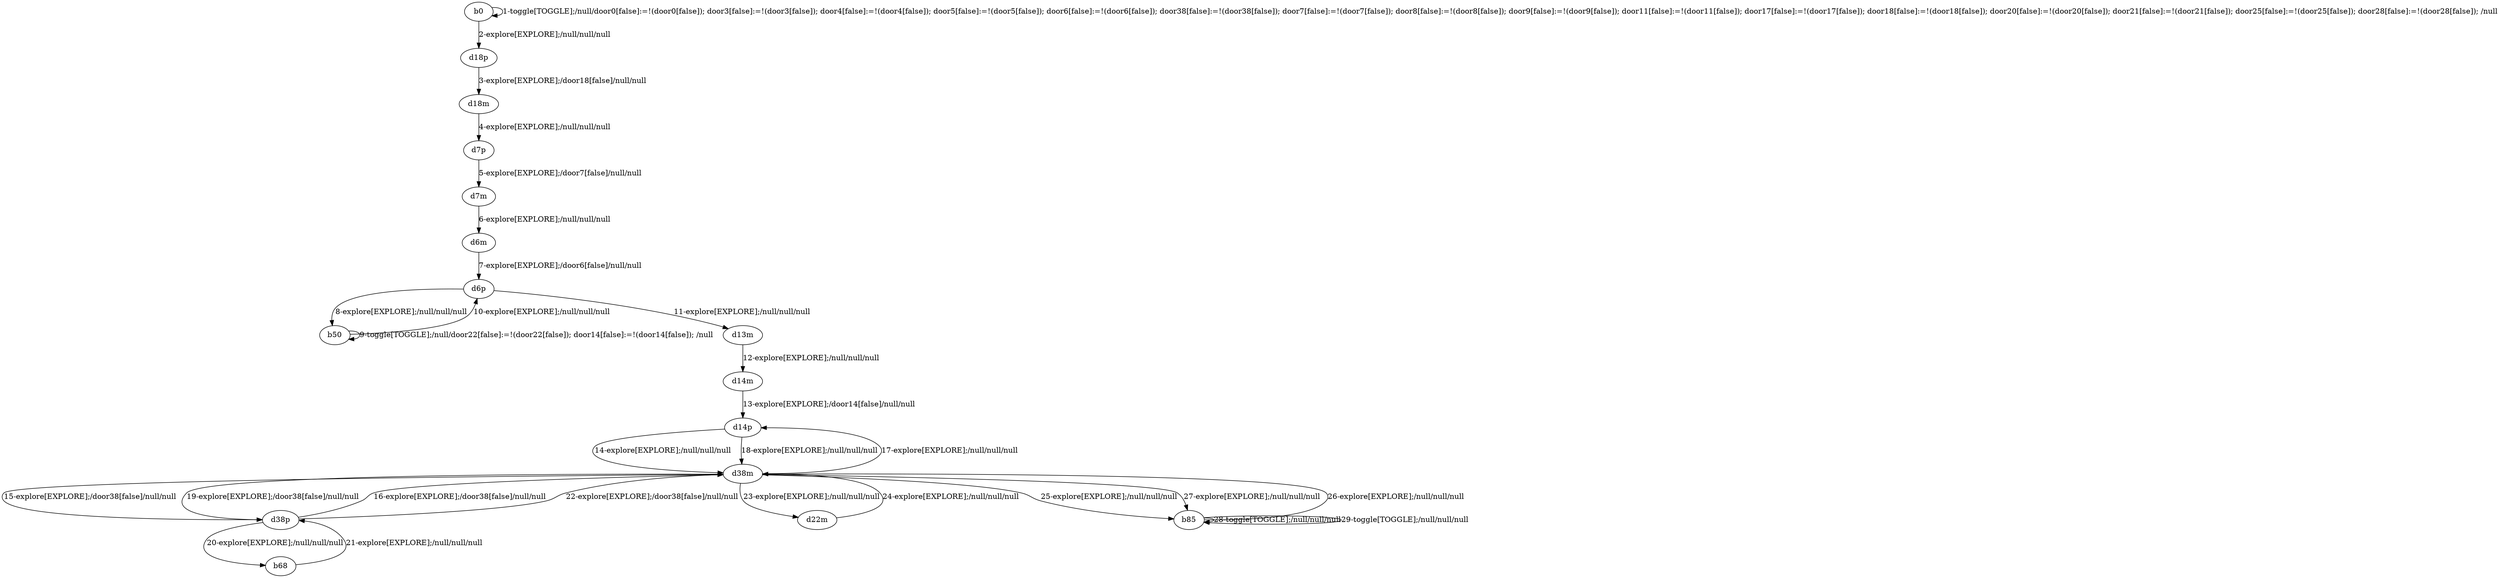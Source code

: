 # Total number of goals covered by this test: 3
# b68 --> d38p
# d38p --> b68
# d22m --> d38m

digraph g {
"b0" -> "b0" [label = "1-toggle[TOGGLE];/null/door0[false]:=!(door0[false]); door3[false]:=!(door3[false]); door4[false]:=!(door4[false]); door5[false]:=!(door5[false]); door6[false]:=!(door6[false]); door38[false]:=!(door38[false]); door7[false]:=!(door7[false]); door8[false]:=!(door8[false]); door9[false]:=!(door9[false]); door11[false]:=!(door11[false]); door17[false]:=!(door17[false]); door18[false]:=!(door18[false]); door20[false]:=!(door20[false]); door21[false]:=!(door21[false]); door25[false]:=!(door25[false]); door28[false]:=!(door28[false]); /null"];
"b0" -> "d18p" [label = "2-explore[EXPLORE];/null/null/null"];
"d18p" -> "d18m" [label = "3-explore[EXPLORE];/door18[false]/null/null"];
"d18m" -> "d7p" [label = "4-explore[EXPLORE];/null/null/null"];
"d7p" -> "d7m" [label = "5-explore[EXPLORE];/door7[false]/null/null"];
"d7m" -> "d6m" [label = "6-explore[EXPLORE];/null/null/null"];
"d6m" -> "d6p" [label = "7-explore[EXPLORE];/door6[false]/null/null"];
"d6p" -> "b50" [label = "8-explore[EXPLORE];/null/null/null"];
"b50" -> "b50" [label = "9-toggle[TOGGLE];/null/door22[false]:=!(door22[false]); door14[false]:=!(door14[false]); /null"];
"b50" -> "d6p" [label = "10-explore[EXPLORE];/null/null/null"];
"d6p" -> "d13m" [label = "11-explore[EXPLORE];/null/null/null"];
"d13m" -> "d14m" [label = "12-explore[EXPLORE];/null/null/null"];
"d14m" -> "d14p" [label = "13-explore[EXPLORE];/door14[false]/null/null"];
"d14p" -> "d38m" [label = "14-explore[EXPLORE];/null/null/null"];
"d38m" -> "d38p" [label = "15-explore[EXPLORE];/door38[false]/null/null"];
"d38p" -> "d38m" [label = "16-explore[EXPLORE];/door38[false]/null/null"];
"d38m" -> "d14p" [label = "17-explore[EXPLORE];/null/null/null"];
"d14p" -> "d38m" [label = "18-explore[EXPLORE];/null/null/null"];
"d38m" -> "d38p" [label = "19-explore[EXPLORE];/door38[false]/null/null"];
"d38p" -> "b68" [label = "20-explore[EXPLORE];/null/null/null"];
"b68" -> "d38p" [label = "21-explore[EXPLORE];/null/null/null"];
"d38p" -> "d38m" [label = "22-explore[EXPLORE];/door38[false]/null/null"];
"d38m" -> "d22m" [label = "23-explore[EXPLORE];/null/null/null"];
"d22m" -> "d38m" [label = "24-explore[EXPLORE];/null/null/null"];
"d38m" -> "b85" [label = "25-explore[EXPLORE];/null/null/null"];
"b85" -> "d38m" [label = "26-explore[EXPLORE];/null/null/null"];
"d38m" -> "b85" [label = "27-explore[EXPLORE];/null/null/null"];
"b85" -> "b85" [label = "28-toggle[TOGGLE];/null/null/null"];
"b85" -> "b85" [label = "29-toggle[TOGGLE];/null/null/null"];
}